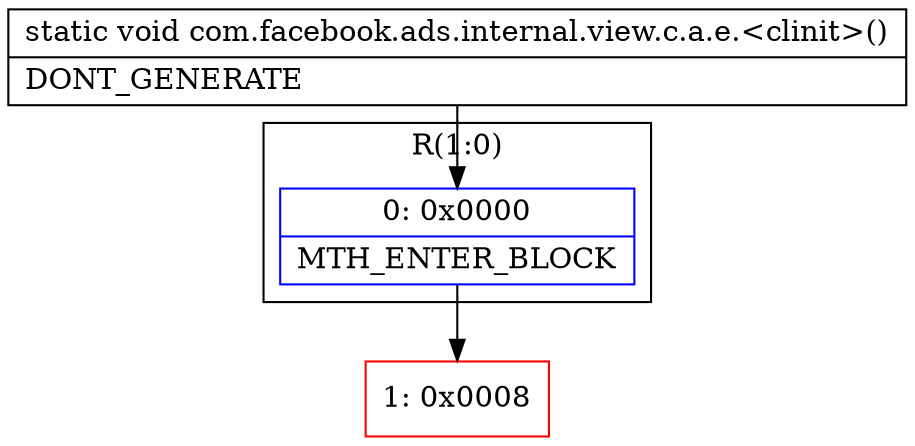 digraph "CFG forcom.facebook.ads.internal.view.c.a.e.\<clinit\>()V" {
subgraph cluster_Region_1742917471 {
label = "R(1:0)";
node [shape=record,color=blue];
Node_0 [shape=record,label="{0\:\ 0x0000|MTH_ENTER_BLOCK\l}"];
}
Node_1 [shape=record,color=red,label="{1\:\ 0x0008}"];
MethodNode[shape=record,label="{static void com.facebook.ads.internal.view.c.a.e.\<clinit\>()  | DONT_GENERATE\l}"];
MethodNode -> Node_0;
Node_0 -> Node_1;
}


